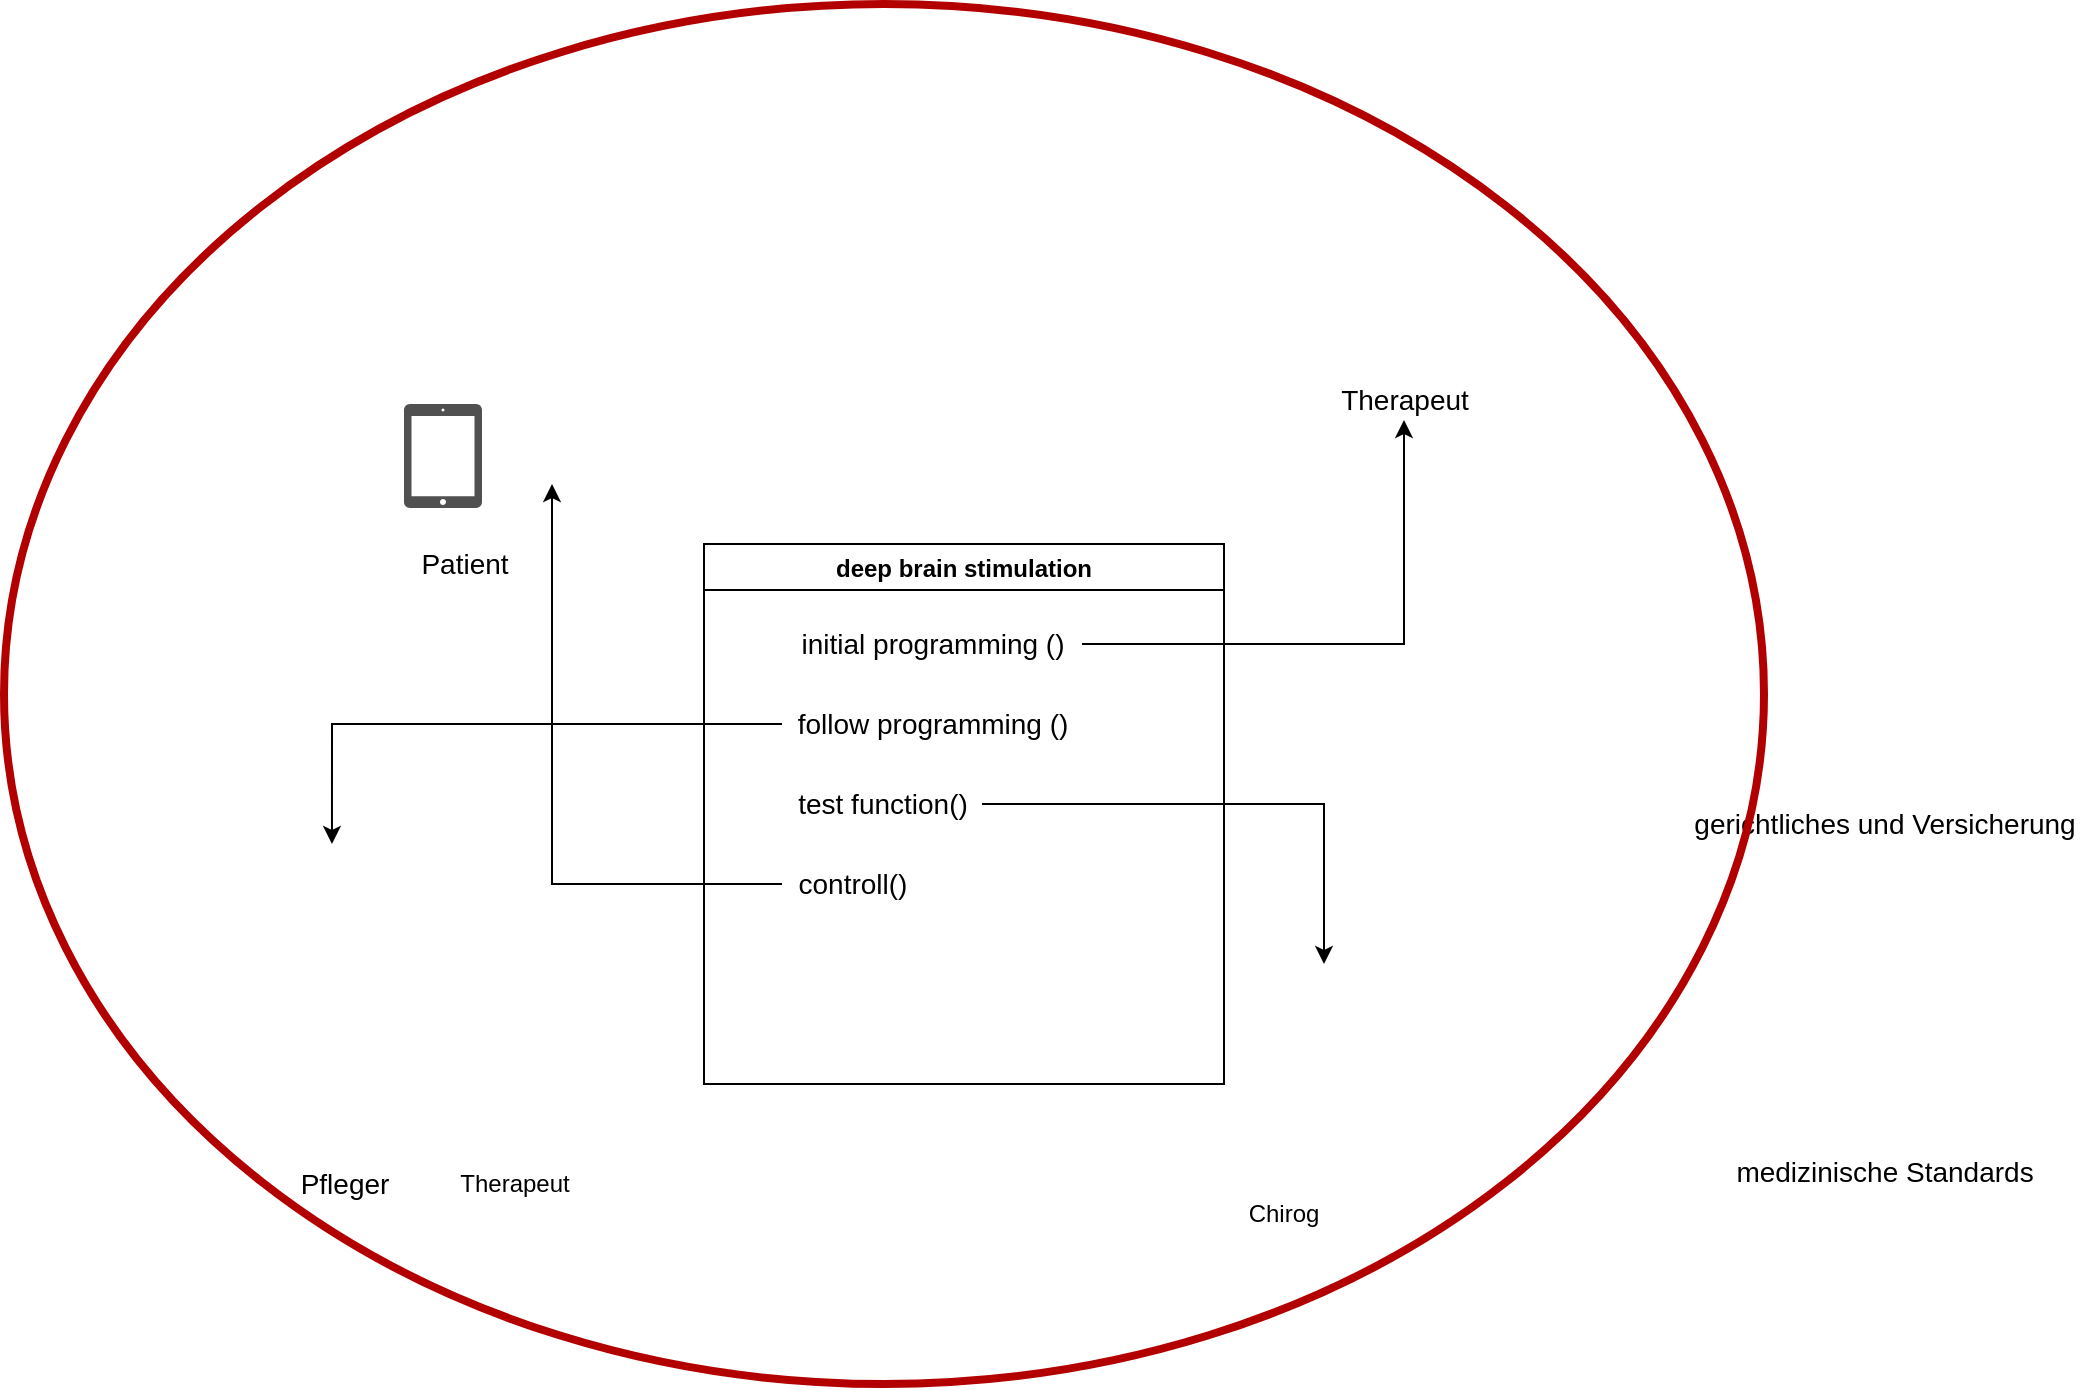<mxfile version="15.5.2" type="github">
  <diagram id="hx6i9FGdHrWzlgJRfL3x" name="Page-1">
    <mxGraphModel dx="2013" dy="1798" grid="1" gridSize="10" guides="1" tooltips="1" connect="1" arrows="1" fold="1" page="1" pageScale="1" pageWidth="827" pageHeight="1169" math="0" shadow="0">
      <root>
        <mxCell id="0" />
        <mxCell id="1" parent="0" />
        <mxCell id="5UbEkDr4et_JbdGB8QBt-1" value="deep brain stimulation" style="swimlane;" vertex="1" parent="1">
          <mxGeometry x="290" y="250" width="260" height="270" as="geometry" />
        </mxCell>
        <mxCell id="5UbEkDr4et_JbdGB8QBt-13" value="&lt;font style=&quot;font-size: 14px&quot;&gt;test function()&lt;/font&gt;" style="text;html=1;align=center;verticalAlign=middle;resizable=0;points=[];autosize=1;strokeColor=none;fillColor=none;" vertex="1" parent="5UbEkDr4et_JbdGB8QBt-1">
          <mxGeometry x="39" y="120" width="100" height="20" as="geometry" />
        </mxCell>
        <mxCell id="5UbEkDr4et_JbdGB8QBt-18" value="&lt;font style=&quot;font-size: 14px&quot;&gt;controll()&lt;/font&gt;" style="text;html=1;align=center;verticalAlign=middle;resizable=0;points=[];autosize=1;strokeColor=none;fillColor=none;" vertex="1" parent="5UbEkDr4et_JbdGB8QBt-1">
          <mxGeometry x="39" y="160" width="70" height="20" as="geometry" />
        </mxCell>
        <mxCell id="5UbEkDr4et_JbdGB8QBt-17" value="&lt;font style=&quot;font-size: 14px&quot;&gt;follow programming ()&lt;/font&gt;" style="text;html=1;align=center;verticalAlign=middle;resizable=0;points=[];autosize=1;strokeColor=none;fillColor=none;" vertex="1" parent="5UbEkDr4et_JbdGB8QBt-1">
          <mxGeometry x="39" y="80" width="150" height="20" as="geometry" />
        </mxCell>
        <mxCell id="5UbEkDr4et_JbdGB8QBt-16" value="&lt;font style=&quot;font-size: 14px&quot;&gt;initial programming ()&lt;/font&gt;" style="text;html=1;align=center;verticalAlign=middle;resizable=0;points=[];autosize=1;strokeColor=none;fillColor=none;" vertex="1" parent="5UbEkDr4et_JbdGB8QBt-1">
          <mxGeometry x="39" y="40" width="150" height="20" as="geometry" />
        </mxCell>
        <mxCell id="5UbEkDr4et_JbdGB8QBt-2" value="" style="shape=image;html=1;verticalAlign=top;verticalLabelPosition=bottom;labelBackgroundColor=#ffffff;imageAspect=0;aspect=fixed;image=https://cdn1.iconfinder.com/data/icons/hospital-52/32/13-128.png" vertex="1" parent="1">
          <mxGeometry x="810" y="436" width="110" height="110" as="geometry" />
        </mxCell>
        <mxCell id="5UbEkDr4et_JbdGB8QBt-3" value="" style="shape=image;html=1;verticalAlign=top;verticalLabelPosition=bottom;labelBackgroundColor=#ffffff;imageAspect=0;aspect=fixed;image=https://cdn2.iconfinder.com/data/icons/covid-19/64/30-Doctor-128.png" vertex="1" parent="1">
          <mxGeometry x="550" y="460" width="100" height="100" as="geometry" />
        </mxCell>
        <mxCell id="5UbEkDr4et_JbdGB8QBt-4" value="" style="shape=image;html=1;verticalAlign=top;verticalLabelPosition=bottom;labelBackgroundColor=#ffffff;imageAspect=0;aspect=fixed;image=https://cdn2.iconfinder.com/data/icons/diseases-and-injury-1/340/injury_treatment_medical_health_head_patient_person_pain-128.png" vertex="1" parent="1">
          <mxGeometry x="150" y="92" width="128" height="128" as="geometry" />
        </mxCell>
        <mxCell id="5UbEkDr4et_JbdGB8QBt-5" value="" style="shape=image;html=1;verticalAlign=top;verticalLabelPosition=bottom;labelBackgroundColor=#ffffff;imageAspect=0;aspect=fixed;image=https://cdn2.iconfinder.com/data/icons/maternity-and-pregnancy-2/512/17_progress_report_statistics_patient_recovery-128.png" vertex="1" parent="1">
          <mxGeometry x="20" y="400" width="93" height="93" as="geometry" />
        </mxCell>
        <mxCell id="5UbEkDr4et_JbdGB8QBt-8" value="Chirog" style="text;html=1;strokeColor=none;fillColor=none;align=center;verticalAlign=middle;whiteSpace=wrap;rounded=0;" vertex="1" parent="1">
          <mxGeometry x="550" y="570" width="60" height="30" as="geometry" />
        </mxCell>
        <mxCell id="5UbEkDr4et_JbdGB8QBt-11" value="" style="shape=image;html=1;verticalAlign=top;verticalLabelPosition=bottom;labelBackgroundColor=#ffffff;imageAspect=0;aspect=fixed;image=https://cdn0.iconfinder.com/data/icons/business-collection-2027/60/justice-128.png" vertex="1" parent="1">
          <mxGeometry x="820" y="230" width="130" height="130" as="geometry" />
        </mxCell>
        <mxCell id="5UbEkDr4et_JbdGB8QBt-20" value="Therapeut" style="text;html=1;align=center;verticalAlign=middle;resizable=0;points=[];autosize=1;strokeColor=none;fillColor=none;" vertex="1" parent="1">
          <mxGeometry x="160" y="560" width="70" height="20" as="geometry" />
        </mxCell>
        <mxCell id="5UbEkDr4et_JbdGB8QBt-27" value="" style="sketch=0;pointerEvents=1;shadow=0;dashed=0;html=1;strokeColor=none;fillColor=#505050;labelPosition=center;verticalLabelPosition=bottom;verticalAlign=top;outlineConnect=0;align=center;shape=mxgraph.office.devices.tablet_ipad;" vertex="1" parent="1">
          <mxGeometry x="140" y="180" width="39" height="52" as="geometry" />
        </mxCell>
        <mxCell id="5UbEkDr4et_JbdGB8QBt-29" value="Therapeut" style="text;html=1;align=center;verticalAlign=middle;resizable=0;points=[];autosize=1;strokeColor=none;fillColor=none;fontSize=14;" vertex="1" parent="1">
          <mxGeometry x="600" y="168" width="80" height="20" as="geometry" />
        </mxCell>
        <mxCell id="5UbEkDr4et_JbdGB8QBt-30" value="Patient" style="text;html=1;align=center;verticalAlign=middle;resizable=0;points=[];autosize=1;strokeColor=none;fillColor=none;fontSize=14;" vertex="1" parent="1">
          <mxGeometry x="140" y="250" width="60" height="20" as="geometry" />
        </mxCell>
        <mxCell id="5UbEkDr4et_JbdGB8QBt-31" style="edgeStyle=orthogonalEdgeStyle;rounded=0;orthogonalLoop=1;jettySize=auto;html=1;fontSize=14;" edge="1" parent="1" source="5UbEkDr4et_JbdGB8QBt-16" target="5UbEkDr4et_JbdGB8QBt-29">
          <mxGeometry relative="1" as="geometry">
            <mxPoint x="580" y="170" as="targetPoint" />
          </mxGeometry>
        </mxCell>
        <mxCell id="5UbEkDr4et_JbdGB8QBt-32" style="edgeStyle=orthogonalEdgeStyle;rounded=0;orthogonalLoop=1;jettySize=auto;html=1;fontSize=14;" edge="1" parent="1" source="5UbEkDr4et_JbdGB8QBt-18" target="5UbEkDr4et_JbdGB8QBt-4">
          <mxGeometry relative="1" as="geometry" />
        </mxCell>
        <mxCell id="5UbEkDr4et_JbdGB8QBt-33" value="" style="shape=image;html=1;verticalAlign=top;verticalLabelPosition=bottom;labelBackgroundColor=#ffffff;imageAspect=0;aspect=fixed;image=https://cdn1.iconfinder.com/data/icons/IconsLandVistaPeopleIconsDemo/128/Nurse_Male_Dark.png;fontSize=14;" vertex="1" parent="1">
          <mxGeometry x="68" y="455" width="100" height="100" as="geometry" />
        </mxCell>
        <mxCell id="5UbEkDr4et_JbdGB8QBt-34" value="Pfleger" style="text;html=1;align=center;verticalAlign=middle;resizable=0;points=[];autosize=1;strokeColor=none;fillColor=none;fontSize=14;" vertex="1" parent="1">
          <mxGeometry x="80" y="560" width="60" height="20" as="geometry" />
        </mxCell>
        <mxCell id="5UbEkDr4et_JbdGB8QBt-37" value="" style="shape=image;html=1;verticalAlign=top;verticalLabelPosition=bottom;labelBackgroundColor=#ffffff;imageAspect=0;aspect=fixed;image=https://cdn2.iconfinder.com/data/icons/health-care-and-first-responders/64/doctor-white-male-coronavirus-128.png;fontSize=14;" vertex="1" parent="1">
          <mxGeometry x="592" y="40" width="128" height="128" as="geometry" />
        </mxCell>
        <mxCell id="5UbEkDr4et_JbdGB8QBt-38" value="medizinische Standards" style="text;html=1;align=center;verticalAlign=middle;resizable=0;points=[];autosize=1;strokeColor=none;fillColor=none;fontSize=14;" vertex="1" parent="1">
          <mxGeometry x="800" y="554" width="160" height="20" as="geometry" />
        </mxCell>
        <mxCell id="5UbEkDr4et_JbdGB8QBt-39" value="gerichtliches und Versicherung&lt;br&gt;" style="text;html=1;align=center;verticalAlign=middle;resizable=0;points=[];autosize=1;strokeColor=none;fillColor=none;fontSize=14;" vertex="1" parent="1">
          <mxGeometry x="775" y="380" width="210" height="20" as="geometry" />
        </mxCell>
        <mxCell id="5UbEkDr4et_JbdGB8QBt-40" style="edgeStyle=orthogonalEdgeStyle;rounded=0;orthogonalLoop=1;jettySize=auto;html=1;fontSize=14;" edge="1" parent="1" source="5UbEkDr4et_JbdGB8QBt-13" target="5UbEkDr4et_JbdGB8QBt-3">
          <mxGeometry relative="1" as="geometry" />
        </mxCell>
        <mxCell id="5UbEkDr4et_JbdGB8QBt-41" style="edgeStyle=orthogonalEdgeStyle;rounded=0;orthogonalLoop=1;jettySize=auto;html=1;entryX=0.903;entryY=0;entryDx=0;entryDy=0;entryPerimeter=0;fontSize=14;" edge="1" parent="1" source="5UbEkDr4et_JbdGB8QBt-17" target="5UbEkDr4et_JbdGB8QBt-5">
          <mxGeometry relative="1" as="geometry" />
        </mxCell>
        <mxCell id="5UbEkDr4et_JbdGB8QBt-42" value="" style="shape=image;html=1;verticalAlign=top;verticalLabelPosition=bottom;labelBackgroundColor=#ffffff;imageAspect=0;aspect=fixed;image=https://cdn2.iconfinder.com/data/icons/health-care-and-first-responders/64/doctor-white-male-coronavirus-128.png;fontSize=14;" vertex="1" parent="1">
          <mxGeometry x="140" y="441" width="128" height="128" as="geometry" />
        </mxCell>
        <mxCell id="5UbEkDr4et_JbdGB8QBt-44" value="" style="ellipse;whiteSpace=wrap;html=1;fontSize=14;fillColor=none;fontColor=#ffffff;strokeColor=#B20000;strokeWidth=4;" vertex="1" parent="1">
          <mxGeometry x="-60" y="-20" width="880" height="690" as="geometry" />
        </mxCell>
      </root>
    </mxGraphModel>
  </diagram>
</mxfile>

